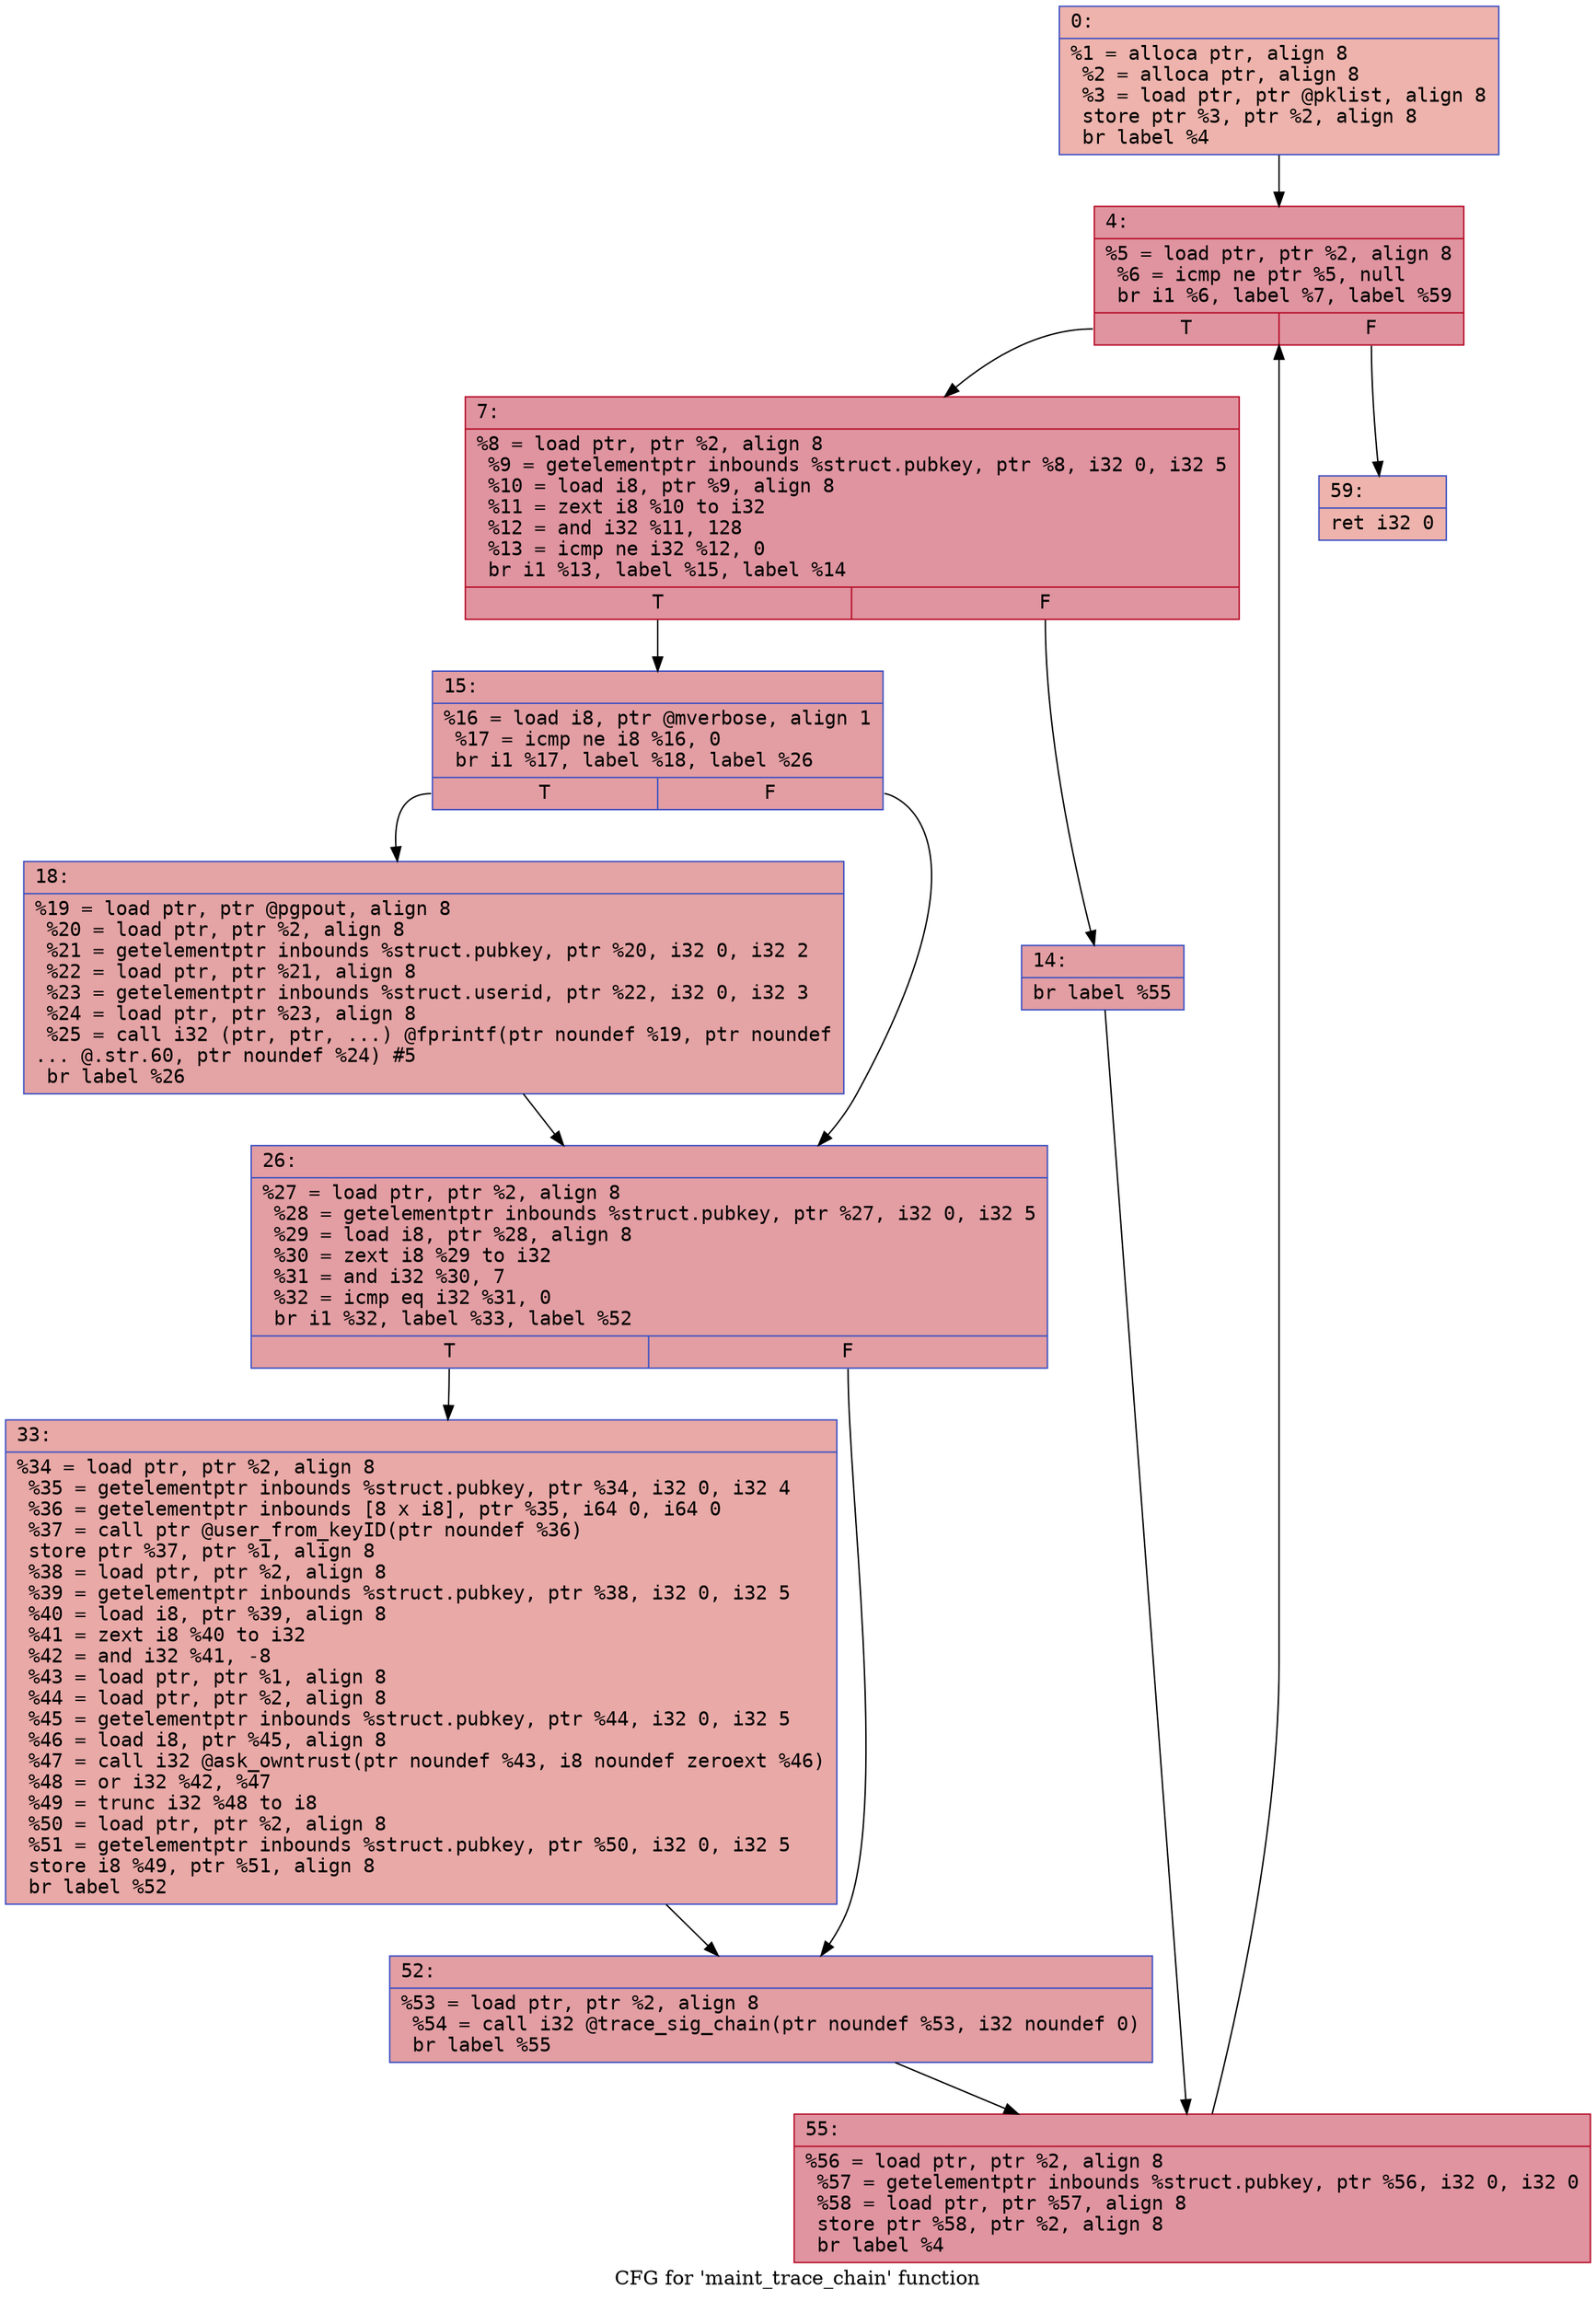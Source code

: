 digraph "CFG for 'maint_trace_chain' function" {
	label="CFG for 'maint_trace_chain' function";

	Node0x600003b019f0 [shape=record,color="#3d50c3ff", style=filled, fillcolor="#d6524470" fontname="Courier",label="{0:\l|  %1 = alloca ptr, align 8\l  %2 = alloca ptr, align 8\l  %3 = load ptr, ptr @pklist, align 8\l  store ptr %3, ptr %2, align 8\l  br label %4\l}"];
	Node0x600003b019f0 -> Node0x600003b01a40[tooltip="0 -> 4\nProbability 100.00%" ];
	Node0x600003b01a40 [shape=record,color="#b70d28ff", style=filled, fillcolor="#b70d2870" fontname="Courier",label="{4:\l|  %5 = load ptr, ptr %2, align 8\l  %6 = icmp ne ptr %5, null\l  br i1 %6, label %7, label %59\l|{<s0>T|<s1>F}}"];
	Node0x600003b01a40:s0 -> Node0x600003b01a90[tooltip="4 -> 7\nProbability 96.88%" ];
	Node0x600003b01a40:s1 -> Node0x600003b01d10[tooltip="4 -> 59\nProbability 3.12%" ];
	Node0x600003b01a90 [shape=record,color="#b70d28ff", style=filled, fillcolor="#b70d2870" fontname="Courier",label="{7:\l|  %8 = load ptr, ptr %2, align 8\l  %9 = getelementptr inbounds %struct.pubkey, ptr %8, i32 0, i32 5\l  %10 = load i8, ptr %9, align 8\l  %11 = zext i8 %10 to i32\l  %12 = and i32 %11, 128\l  %13 = icmp ne i32 %12, 0\l  br i1 %13, label %15, label %14\l|{<s0>T|<s1>F}}"];
	Node0x600003b01a90:s0 -> Node0x600003b01b30[tooltip="7 -> 15\nProbability 50.00%" ];
	Node0x600003b01a90:s1 -> Node0x600003b01ae0[tooltip="7 -> 14\nProbability 50.00%" ];
	Node0x600003b01ae0 [shape=record,color="#3d50c3ff", style=filled, fillcolor="#be242e70" fontname="Courier",label="{14:\l|  br label %55\l}"];
	Node0x600003b01ae0 -> Node0x600003b01cc0[tooltip="14 -> 55\nProbability 100.00%" ];
	Node0x600003b01b30 [shape=record,color="#3d50c3ff", style=filled, fillcolor="#be242e70" fontname="Courier",label="{15:\l|  %16 = load i8, ptr @mverbose, align 1\l  %17 = icmp ne i8 %16, 0\l  br i1 %17, label %18, label %26\l|{<s0>T|<s1>F}}"];
	Node0x600003b01b30:s0 -> Node0x600003b01b80[tooltip="15 -> 18\nProbability 62.50%" ];
	Node0x600003b01b30:s1 -> Node0x600003b01bd0[tooltip="15 -> 26\nProbability 37.50%" ];
	Node0x600003b01b80 [shape=record,color="#3d50c3ff", style=filled, fillcolor="#c32e3170" fontname="Courier",label="{18:\l|  %19 = load ptr, ptr @pgpout, align 8\l  %20 = load ptr, ptr %2, align 8\l  %21 = getelementptr inbounds %struct.pubkey, ptr %20, i32 0, i32 2\l  %22 = load ptr, ptr %21, align 8\l  %23 = getelementptr inbounds %struct.userid, ptr %22, i32 0, i32 3\l  %24 = load ptr, ptr %23, align 8\l  %25 = call i32 (ptr, ptr, ...) @fprintf(ptr noundef %19, ptr noundef\l... @.str.60, ptr noundef %24) #5\l  br label %26\l}"];
	Node0x600003b01b80 -> Node0x600003b01bd0[tooltip="18 -> 26\nProbability 100.00%" ];
	Node0x600003b01bd0 [shape=record,color="#3d50c3ff", style=filled, fillcolor="#be242e70" fontname="Courier",label="{26:\l|  %27 = load ptr, ptr %2, align 8\l  %28 = getelementptr inbounds %struct.pubkey, ptr %27, i32 0, i32 5\l  %29 = load i8, ptr %28, align 8\l  %30 = zext i8 %29 to i32\l  %31 = and i32 %30, 7\l  %32 = icmp eq i32 %31, 0\l  br i1 %32, label %33, label %52\l|{<s0>T|<s1>F}}"];
	Node0x600003b01bd0:s0 -> Node0x600003b01c20[tooltip="26 -> 33\nProbability 37.50%" ];
	Node0x600003b01bd0:s1 -> Node0x600003b01c70[tooltip="26 -> 52\nProbability 62.50%" ];
	Node0x600003b01c20 [shape=record,color="#3d50c3ff", style=filled, fillcolor="#ca3b3770" fontname="Courier",label="{33:\l|  %34 = load ptr, ptr %2, align 8\l  %35 = getelementptr inbounds %struct.pubkey, ptr %34, i32 0, i32 4\l  %36 = getelementptr inbounds [8 x i8], ptr %35, i64 0, i64 0\l  %37 = call ptr @user_from_keyID(ptr noundef %36)\l  store ptr %37, ptr %1, align 8\l  %38 = load ptr, ptr %2, align 8\l  %39 = getelementptr inbounds %struct.pubkey, ptr %38, i32 0, i32 5\l  %40 = load i8, ptr %39, align 8\l  %41 = zext i8 %40 to i32\l  %42 = and i32 %41, -8\l  %43 = load ptr, ptr %1, align 8\l  %44 = load ptr, ptr %2, align 8\l  %45 = getelementptr inbounds %struct.pubkey, ptr %44, i32 0, i32 5\l  %46 = load i8, ptr %45, align 8\l  %47 = call i32 @ask_owntrust(ptr noundef %43, i8 noundef zeroext %46)\l  %48 = or i32 %42, %47\l  %49 = trunc i32 %48 to i8\l  %50 = load ptr, ptr %2, align 8\l  %51 = getelementptr inbounds %struct.pubkey, ptr %50, i32 0, i32 5\l  store i8 %49, ptr %51, align 8\l  br label %52\l}"];
	Node0x600003b01c20 -> Node0x600003b01c70[tooltip="33 -> 52\nProbability 100.00%" ];
	Node0x600003b01c70 [shape=record,color="#3d50c3ff", style=filled, fillcolor="#be242e70" fontname="Courier",label="{52:\l|  %53 = load ptr, ptr %2, align 8\l  %54 = call i32 @trace_sig_chain(ptr noundef %53, i32 noundef 0)\l  br label %55\l}"];
	Node0x600003b01c70 -> Node0x600003b01cc0[tooltip="52 -> 55\nProbability 100.00%" ];
	Node0x600003b01cc0 [shape=record,color="#b70d28ff", style=filled, fillcolor="#b70d2870" fontname="Courier",label="{55:\l|  %56 = load ptr, ptr %2, align 8\l  %57 = getelementptr inbounds %struct.pubkey, ptr %56, i32 0, i32 0\l  %58 = load ptr, ptr %57, align 8\l  store ptr %58, ptr %2, align 8\l  br label %4\l}"];
	Node0x600003b01cc0 -> Node0x600003b01a40[tooltip="55 -> 4\nProbability 100.00%" ];
	Node0x600003b01d10 [shape=record,color="#3d50c3ff", style=filled, fillcolor="#d6524470" fontname="Courier",label="{59:\l|  ret i32 0\l}"];
}
